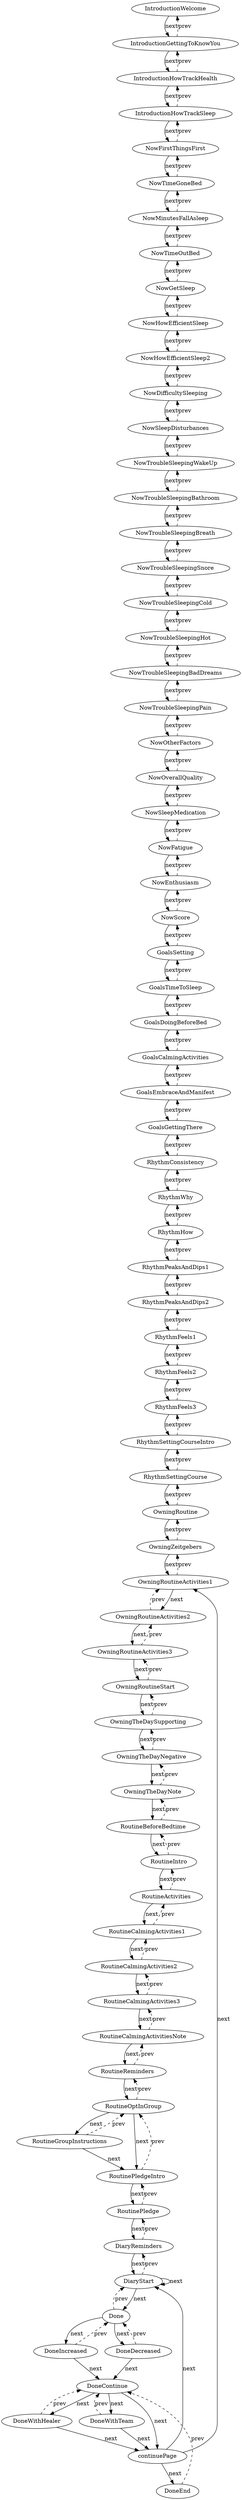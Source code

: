 digraph G {
IntroductionWelcome -> IntroductionGettingToKnowYou [label="next"];
IntroductionGettingToKnowYou -> IntroductionHowTrackHealth [label="next"];
IntroductionGettingToKnowYou -> IntroductionWelcome [label="prev",style="dashed"];
IntroductionHowTrackHealth -> IntroductionHowTrackSleep [label="next"];
IntroductionHowTrackHealth -> IntroductionGettingToKnowYou [label="prev",style="dashed"];
IntroductionHowTrackSleep -> NowFirstThingsFirst [label="next"];
IntroductionHowTrackSleep -> IntroductionHowTrackHealth [label="prev",style="dashed"];
NowFirstThingsFirst -> NowTimeGoneBed [label="next"];
NowFirstThingsFirst -> IntroductionHowTrackSleep [label="prev",style="dashed"];
NowTimeGoneBed -> NowMinutesFallAsleep [label="next"];
NowTimeGoneBed -> NowFirstThingsFirst [label="prev",style="dashed"];
NowMinutesFallAsleep -> NowTimeOutBed [label="next"];
NowMinutesFallAsleep -> NowTimeGoneBed [label="prev",style="dashed"];
NowTimeOutBed -> NowGetSleep [label="next"];
NowTimeOutBed -> NowMinutesFallAsleep [label="prev",style="dashed"];
NowGetSleep -> NowHowEfficientSleep [label="next"];
NowGetSleep -> NowTimeOutBed [label="prev",style="dashed"];
NowHowEfficientSleep -> NowHowEfficientSleep2 [label="next"];
NowHowEfficientSleep -> NowGetSleep [label="prev",style="dashed"];
NowHowEfficientSleep2 -> NowDifficultySleeping [label="next"];
NowHowEfficientSleep2 -> NowHowEfficientSleep [label="prev",style="dashed"];
NowDifficultySleeping -> NowSleepDisturbances [label="next"];
NowDifficultySleeping -> NowHowEfficientSleep2 [label="prev",style="dashed"];
NowSleepDisturbances -> NowTroubleSleepingWakeUp [label="next"];
NowSleepDisturbances -> NowDifficultySleeping [label="prev",style="dashed"];
NowTroubleSleepingWakeUp -> NowTroubleSleepingBathroom [label="next"];
NowTroubleSleepingWakeUp -> NowSleepDisturbances [label="prev",style="dashed"];
NowTroubleSleepingBathroom -> NowTroubleSleepingBreath [label="next"];
NowTroubleSleepingBathroom -> NowTroubleSleepingWakeUp [label="prev",style="dashed"];
NowTroubleSleepingBreath -> NowTroubleSleepingSnore [label="next"];
NowTroubleSleepingBreath -> NowTroubleSleepingBathroom [label="prev",style="dashed"];
NowTroubleSleepingSnore -> NowTroubleSleepingCold [label="next"];
NowTroubleSleepingSnore -> NowTroubleSleepingBreath [label="prev",style="dashed"];
NowTroubleSleepingCold -> NowTroubleSleepingHot [label="next"];
NowTroubleSleepingCold -> NowTroubleSleepingSnore [label="prev",style="dashed"];
NowTroubleSleepingHot -> NowTroubleSleepingBadDreams [label="next"];
NowTroubleSleepingHot -> NowTroubleSleepingCold [label="prev",style="dashed"];
NowTroubleSleepingBadDreams -> NowTroubleSleepingPain [label="next"];
NowTroubleSleepingBadDreams -> NowTroubleSleepingHot [label="prev",style="dashed"];
NowTroubleSleepingPain -> NowOtherFactors [label="next"];
NowTroubleSleepingPain -> NowTroubleSleepingBadDreams [label="prev",style="dashed"];
NowOtherFactors -> NowOverallQuality [label="next"];
NowOtherFactors -> NowTroubleSleepingPain [label="prev",style="dashed"];
NowOverallQuality -> NowSleepMedication [label="next"];
NowOverallQuality -> NowOtherFactors [label="prev",style="dashed"];
NowSleepMedication -> NowFatigue [label="next"];
NowSleepMedication -> NowOverallQuality [label="prev",style="dashed"];
NowFatigue -> NowEnthusiasm [label="next"];
NowFatigue -> NowSleepMedication [label="prev",style="dashed"];
NowEnthusiasm -> NowScore [label="next"];
NowEnthusiasm -> NowFatigue [label="prev",style="dashed"];
NowScore -> GoalsSetting [label="next"];
NowScore -> NowEnthusiasm [label="prev",style="dashed"];
GoalsSetting -> GoalsTimeToSleep [label="next"];
GoalsSetting -> NowScore [label="prev",style="dashed"];
GoalsTimeToSleep -> GoalsDoingBeforeBed [label="next"];
GoalsTimeToSleep -> GoalsSetting [label="prev",style="dashed"];
GoalsDoingBeforeBed -> GoalsCalmingActivities [label="next"];
GoalsDoingBeforeBed -> GoalsTimeToSleep [label="prev",style="dashed"];
GoalsCalmingActivities -> GoalsEmbraceAndManifest [label="next"];
GoalsCalmingActivities -> GoalsDoingBeforeBed [label="prev",style="dashed"];
GoalsEmbraceAndManifest -> GoalsGettingThere [label="next"];
GoalsEmbraceAndManifest -> GoalsCalmingActivities [label="prev",style="dashed"];
GoalsGettingThere -> RhythmConsistency [label="next"];
GoalsGettingThere -> GoalsEmbraceAndManifest [label="prev",style="dashed"];
RhythmConsistency -> RhythmWhy [label="next"];
RhythmConsistency -> GoalsGettingThere [label="prev",style="dashed"];
RhythmWhy -> RhythmHow [label="next"];
RhythmWhy -> RhythmConsistency [label="prev",style="dashed"];
RhythmHow -> RhythmPeaksAndDips1 [label="next"];
RhythmHow -> RhythmWhy [label="prev",style="dashed"];
RhythmPeaksAndDips1 -> RhythmPeaksAndDips2 [label="next"];
RhythmPeaksAndDips1 -> RhythmHow [label="prev",style="dashed"];
RhythmPeaksAndDips2 -> RhythmFeels1 [label="next"];
RhythmPeaksAndDips2 -> RhythmPeaksAndDips1 [label="prev",style="dashed"];
RhythmFeels1 -> RhythmFeels2 [label="next"];
RhythmFeels1 -> RhythmPeaksAndDips2 [label="prev",style="dashed"];
RhythmFeels2 -> RhythmFeels3 [label="next"];
RhythmFeels2 -> RhythmFeels1 [label="prev",style="dashed"];
RhythmFeels3 -> RhythmSettingCourseIntro [label="next"];
RhythmFeels3 -> RhythmFeels2 [label="prev",style="dashed"];
RhythmSettingCourseIntro -> RhythmSettingCourse [label="next"];
RhythmSettingCourseIntro -> RhythmFeels3 [label="prev",style="dashed"];
RhythmSettingCourse -> OwningRoutine [label="next"];
RhythmSettingCourse -> RhythmSettingCourseIntro [label="prev",style="dashed"];
OwningRoutine -> OwningZeitgebers [label="next"];
OwningRoutine -> RhythmSettingCourse [label="prev",style="dashed"];
OwningZeitgebers -> OwningRoutineActivities1 [label="next"];
OwningZeitgebers -> OwningRoutine [label="prev",style="dashed"];
OwningRoutineActivities1 -> OwningRoutineActivities2 [label="next"];
OwningRoutineActivities1 -> OwningZeitgebers [label="prev",style="dashed"];
OwningRoutineActivities2 -> OwningRoutineActivities3 [label="next"];
OwningRoutineActivities2 -> OwningRoutineActivities1 [label="prev",style="dashed"];
OwningRoutineActivities3 -> OwningRoutineStart [label="next"];
OwningRoutineActivities3 -> OwningRoutineActivities2 [label="prev",style="dashed"];
OwningRoutineStart -> OwningTheDaySupporting [label="next"];
OwningRoutineStart -> OwningRoutineActivities3 [label="prev",style="dashed"];
OwningTheDaySupporting -> OwningTheDayNegative [label="next"];
OwningTheDaySupporting -> OwningRoutineStart [label="prev",style="dashed"];
OwningTheDayNegative -> OwningTheDayNote [label="next"];
OwningTheDayNegative -> OwningTheDaySupporting [label="prev",style="dashed"];
OwningTheDayNote -> RoutineBeforeBedtime [label="next"];
OwningTheDayNote -> OwningTheDayNegative [label="prev",style="dashed"];
RoutineBeforeBedtime -> RoutineIntro [label="next"];
RoutineBeforeBedtime -> OwningTheDayNote [label="prev",style="dashed"];
RoutineIntro -> RoutineActivities [label="next"];
RoutineIntro -> RoutineBeforeBedtime [label="prev",style="dashed"];
RoutineActivities -> RoutineCalmingActivities1 [label="next"];
RoutineActivities -> RoutineIntro [label="prev",style="dashed"];
RoutineCalmingActivities1 -> RoutineCalmingActivities2 [label="next"];
RoutineCalmingActivities1 -> RoutineActivities [label="prev",style="dashed"];
RoutineCalmingActivities2 -> RoutineCalmingActivities3 [label="next"];
RoutineCalmingActivities2 -> RoutineCalmingActivities1 [label="prev",style="dashed"];
RoutineCalmingActivities3 -> RoutineCalmingActivitiesNote [label="next"];
RoutineCalmingActivities3 -> RoutineCalmingActivities2 [label="prev",style="dashed"];
RoutineCalmingActivitiesNote -> RoutineReminders [label="next"];
RoutineCalmingActivitiesNote -> RoutineCalmingActivities3 [label="prev",style="dashed"];
RoutineReminders -> RoutineOptInGroup [label="next"];
RoutineReminders -> RoutineCalmingActivitiesNote [label="prev",style="dashed"];
RoutineOptInGroup -> RoutineGroupInstructions [label="next"];
RoutineOptInGroup -> RoutinePledgeIntro [label="next"];
RoutineOptInGroup -> RoutineReminders [label="prev",style="dashed"];
RoutineGroupInstructions -> RoutinePledgeIntro [label="next"];
RoutineGroupInstructions -> RoutineOptInGroup [label="prev",style="dashed"];
RoutinePledgeIntro -> RoutinePledge [label="next"];
RoutinePledgeIntro -> RoutineOptInGroup [label="prev",style="dashed"];
RoutinePledge -> DiaryReminders [label="next"];
RoutinePledge -> RoutinePledgeIntro [label="prev",style="dashed"];
DiaryReminders -> DiaryStart [label="next"];
DiaryReminders -> RoutinePledge [label="prev",style="dashed"];
DiaryStart -> Done [label="next"];
DiaryStart -> DiaryStart [label="next"];
DiaryStart -> DiaryReminders [label="prev",style="dashed"];
Done -> DoneDecreased [label="next"];
Done -> DoneIncreased [label="next"];
Done -> DiaryStart [label="prev",style="dashed"];
DoneIncreased -> DoneContinue [label="next"];
DoneIncreased -> Done [label="prev",style="dashed"];
DoneDecreased -> DoneContinue [label="next"];
DoneDecreased -> Done [label="prev",style="dashed"];
DoneContinue -> DoneWithHealer [label="next"];
DoneContinue -> DoneWithTeam [label="next"];
DoneContinue -> continuePage [label="next"];
DoneWithHealer -> continuePage [label="next"];
DoneWithHealer -> DoneContinue [label="prev",style="dashed"];
DoneWithTeam -> continuePage [label="next"];
DoneWithTeam -> DoneContinue [label="prev",style="dashed"];
continuePage -> DiaryStart [label="next"];
continuePage -> OwningRoutineActivities1 [label="next"];
continuePage -> DoneEnd [label="next"];
DoneEnd -> DoneContinue [label="prev",style="dashed"];
}
